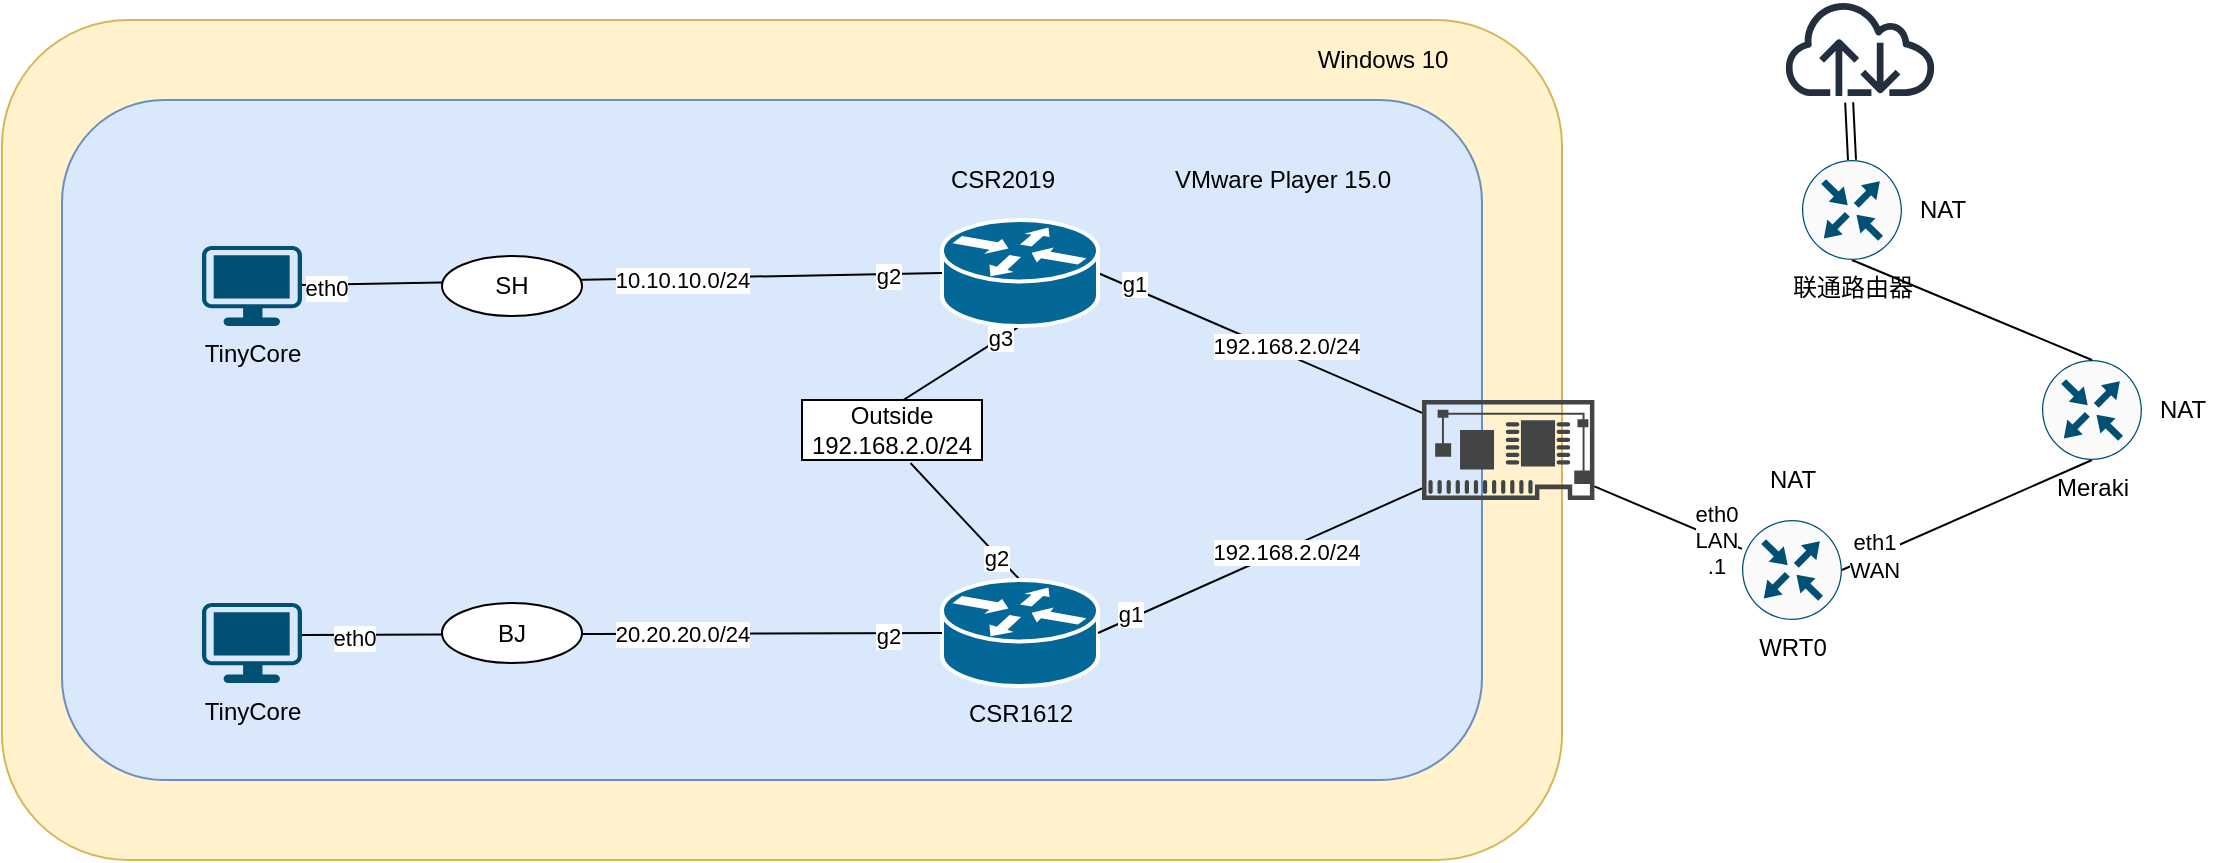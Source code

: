 <mxfile version="15.8.6" type="github">
  <diagram id="9yIABQzzSW3EPo3nlpqk" name="第 1 页">
    <mxGraphModel dx="1278" dy="556" grid="1" gridSize="10" guides="1" tooltips="1" connect="1" arrows="1" fold="1" page="1" pageScale="1" pageWidth="1169" pageHeight="827" math="0" shadow="0">
      <root>
        <mxCell id="0" />
        <mxCell id="1" parent="0" />
        <mxCell id="Ok2JGVrmFW1sOmzhVr70-58" value="" style="rounded=1;whiteSpace=wrap;html=1;fillColor=#fff2cc;strokeColor=#d6b656;" vertex="1" parent="1">
          <mxGeometry x="20" y="40" width="780" height="420" as="geometry" />
        </mxCell>
        <mxCell id="Ok2JGVrmFW1sOmzhVr70-55" value="" style="rounded=1;whiteSpace=wrap;html=1;fillColor=#dae8fc;strokeColor=#6c8ebf;" vertex="1" parent="1">
          <mxGeometry x="50" y="80" width="710" height="340" as="geometry" />
        </mxCell>
        <mxCell id="Ok2JGVrmFW1sOmzhVr70-4" style="edgeStyle=none;rounded=0;orthogonalLoop=1;jettySize=auto;html=1;exitX=1;exitY=0.5;exitDx=0;exitDy=0;exitPerimeter=0;endArrow=none;endFill=0;" edge="1" parent="1" source="Ok2JGVrmFW1sOmzhVr70-1" target="Ok2JGVrmFW1sOmzhVr70-38">
          <mxGeometry relative="1" as="geometry">
            <mxPoint x="740" y="245" as="targetPoint" />
          </mxGeometry>
        </mxCell>
        <mxCell id="Ok2JGVrmFW1sOmzhVr70-6" value="g1" style="edgeLabel;html=1;align=center;verticalAlign=middle;resizable=0;points=[];" vertex="1" connectable="0" parent="Ok2JGVrmFW1sOmzhVr70-4">
          <mxGeometry x="-0.789" y="2" relative="1" as="geometry">
            <mxPoint as="offset" />
          </mxGeometry>
        </mxCell>
        <mxCell id="Ok2JGVrmFW1sOmzhVr70-7" value="192.168.2.0/24" style="edgeLabel;html=1;align=center;verticalAlign=middle;resizable=0;points=[];" vertex="1" connectable="0" parent="Ok2JGVrmFW1sOmzhVr70-4">
          <mxGeometry x="0.74" relative="1" as="geometry">
            <mxPoint x="-47" y="-25" as="offset" />
          </mxGeometry>
        </mxCell>
        <mxCell id="Ok2JGVrmFW1sOmzhVr70-12" style="rounded=0;orthogonalLoop=1;jettySize=auto;html=1;exitX=0.5;exitY=1;exitDx=0;exitDy=0;exitPerimeter=0;entryX=0.563;entryY=0;entryDx=0;entryDy=0;entryPerimeter=0;endArrow=none;endFill=0;" edge="1" parent="1" source="Ok2JGVrmFW1sOmzhVr70-1" target="Ok2JGVrmFW1sOmzhVr70-11">
          <mxGeometry relative="1" as="geometry" />
        </mxCell>
        <mxCell id="Ok2JGVrmFW1sOmzhVr70-16" value="g3" style="edgeLabel;html=1;align=center;verticalAlign=middle;resizable=0;points=[];" vertex="1" connectable="0" parent="Ok2JGVrmFW1sOmzhVr70-12">
          <mxGeometry x="-0.671" y="-1" relative="1" as="geometry">
            <mxPoint as="offset" />
          </mxGeometry>
        </mxCell>
        <mxCell id="Ok2JGVrmFW1sOmzhVr70-1" value="" style="shape=mxgraph.cisco.routers.router;sketch=0;html=1;pointerEvents=1;dashed=0;fillColor=#036897;strokeColor=#ffffff;strokeWidth=2;verticalLabelPosition=bottom;verticalAlign=top;align=center;outlineConnect=0;" vertex="1" parent="1">
          <mxGeometry x="490" y="140" width="78" height="53" as="geometry" />
        </mxCell>
        <mxCell id="Ok2JGVrmFW1sOmzhVr70-13" style="edgeStyle=none;rounded=0;orthogonalLoop=1;jettySize=auto;html=1;exitX=0.5;exitY=0;exitDx=0;exitDy=0;exitPerimeter=0;entryX=0.603;entryY=1.053;entryDx=0;entryDy=0;entryPerimeter=0;endArrow=none;endFill=0;" edge="1" parent="1" source="Ok2JGVrmFW1sOmzhVr70-2" target="Ok2JGVrmFW1sOmzhVr70-11">
          <mxGeometry relative="1" as="geometry" />
        </mxCell>
        <mxCell id="Ok2JGVrmFW1sOmzhVr70-15" value="g2" style="edgeLabel;html=1;align=center;verticalAlign=middle;resizable=0;points=[];" vertex="1" connectable="0" parent="Ok2JGVrmFW1sOmzhVr70-13">
          <mxGeometry x="-0.58" y="1" relative="1" as="geometry">
            <mxPoint as="offset" />
          </mxGeometry>
        </mxCell>
        <mxCell id="Ok2JGVrmFW1sOmzhVr70-2" value="CSR1612" style="shape=mxgraph.cisco.routers.router;sketch=0;html=1;pointerEvents=1;dashed=0;fillColor=#036897;strokeColor=#ffffff;strokeWidth=2;verticalLabelPosition=bottom;verticalAlign=top;align=center;outlineConnect=0;" vertex="1" parent="1">
          <mxGeometry x="490" y="320" width="78" height="53" as="geometry" />
        </mxCell>
        <mxCell id="Ok2JGVrmFW1sOmzhVr70-8" style="edgeStyle=none;rounded=0;orthogonalLoop=1;jettySize=auto;html=1;exitX=1;exitY=0.5;exitDx=0;exitDy=0;exitPerimeter=0;endArrow=none;endFill=0;" edge="1" parent="1" source="Ok2JGVrmFW1sOmzhVr70-2" target="Ok2JGVrmFW1sOmzhVr70-38">
          <mxGeometry relative="1" as="geometry">
            <mxPoint x="578" y="176.5" as="sourcePoint" />
            <mxPoint x="740" y="268.037" as="targetPoint" />
          </mxGeometry>
        </mxCell>
        <mxCell id="Ok2JGVrmFW1sOmzhVr70-9" value="g1" style="edgeLabel;html=1;align=center;verticalAlign=middle;resizable=0;points=[];" vertex="1" connectable="0" parent="Ok2JGVrmFW1sOmzhVr70-8">
          <mxGeometry x="-0.789" y="2" relative="1" as="geometry">
            <mxPoint as="offset" />
          </mxGeometry>
        </mxCell>
        <mxCell id="Ok2JGVrmFW1sOmzhVr70-10" value="192.168.2.0/24" style="edgeLabel;html=1;align=center;verticalAlign=middle;resizable=0;points=[];" vertex="1" connectable="0" parent="Ok2JGVrmFW1sOmzhVr70-8">
          <mxGeometry x="0.74" relative="1" as="geometry">
            <mxPoint x="-47" y="22" as="offset" />
          </mxGeometry>
        </mxCell>
        <mxCell id="Ok2JGVrmFW1sOmzhVr70-11" value="Outside&lt;br&gt;192.168.2.0/24" style="rounded=0;whiteSpace=wrap;html=1;" vertex="1" parent="1">
          <mxGeometry x="420" y="230" width="90" height="30" as="geometry" />
        </mxCell>
        <mxCell id="Ok2JGVrmFW1sOmzhVr70-18" style="edgeStyle=none;rounded=0;orthogonalLoop=1;jettySize=auto;html=1;entryX=0;entryY=0.5;entryDx=0;entryDy=0;entryPerimeter=0;endArrow=none;endFill=0;" edge="1" parent="1" source="Ok2JGVrmFW1sOmzhVr70-17" target="Ok2JGVrmFW1sOmzhVr70-1">
          <mxGeometry relative="1" as="geometry" />
        </mxCell>
        <mxCell id="Ok2JGVrmFW1sOmzhVr70-19" value="g2" style="edgeLabel;html=1;align=center;verticalAlign=middle;resizable=0;points=[];" vertex="1" connectable="0" parent="Ok2JGVrmFW1sOmzhVr70-18">
          <mxGeometry x="0.828" y="-1" relative="1" as="geometry">
            <mxPoint as="offset" />
          </mxGeometry>
        </mxCell>
        <mxCell id="Ok2JGVrmFW1sOmzhVr70-20" value="10.10.10.0/24" style="edgeLabel;html=1;align=center;verticalAlign=middle;resizable=0;points=[];" vertex="1" connectable="0" parent="Ok2JGVrmFW1sOmzhVr70-18">
          <mxGeometry x="-0.112" relative="1" as="geometry">
            <mxPoint x="48" as="offset" />
          </mxGeometry>
        </mxCell>
        <mxCell id="Ok2JGVrmFW1sOmzhVr70-25" value="eth0" style="edgeLabel;html=1;align=center;verticalAlign=middle;resizable=0;points=[];" vertex="1" connectable="0" parent="Ok2JGVrmFW1sOmzhVr70-18">
          <mxGeometry x="-0.926" y="-1" relative="1" as="geometry">
            <mxPoint as="offset" />
          </mxGeometry>
        </mxCell>
        <mxCell id="Ok2JGVrmFW1sOmzhVr70-17" value="TinyCore" style="points=[[0.03,0.03,0],[0.5,0,0],[0.97,0.03,0],[1,0.4,0],[0.97,0.745,0],[0.5,1,0],[0.03,0.745,0],[0,0.4,0]];verticalLabelPosition=bottom;sketch=0;html=1;verticalAlign=top;aspect=fixed;align=center;pointerEvents=1;shape=mxgraph.cisco19.workstation;fillColor=#005073;strokeColor=none;" vertex="1" parent="1">
          <mxGeometry x="120" y="153" width="50" height="40" as="geometry" />
        </mxCell>
        <mxCell id="Ok2JGVrmFW1sOmzhVr70-21" value="SH" style="ellipse;whiteSpace=wrap;html=1;" vertex="1" parent="1">
          <mxGeometry x="240" y="158" width="70" height="30" as="geometry" />
        </mxCell>
        <mxCell id="Ok2JGVrmFW1sOmzhVr70-29" value="TinyCore" style="points=[[0.03,0.03,0],[0.5,0,0],[0.97,0.03,0],[1,0.4,0],[0.97,0.745,0],[0.5,1,0],[0.03,0.745,0],[0,0.4,0]];verticalLabelPosition=bottom;sketch=0;html=1;verticalAlign=top;aspect=fixed;align=center;pointerEvents=1;shape=mxgraph.cisco19.workstation;fillColor=#005073;strokeColor=none;" vertex="1" parent="1">
          <mxGeometry x="120" y="331.5" width="50" height="40" as="geometry" />
        </mxCell>
        <mxCell id="Ok2JGVrmFW1sOmzhVr70-31" style="edgeStyle=none;rounded=0;orthogonalLoop=1;jettySize=auto;html=1;entryX=0;entryY=0.5;entryDx=0;entryDy=0;entryPerimeter=0;endArrow=none;endFill=0;exitX=1;exitY=0.4;exitDx=0;exitDy=0;exitPerimeter=0;" edge="1" parent="1" source="Ok2JGVrmFW1sOmzhVr70-29" target="Ok2JGVrmFW1sOmzhVr70-2">
          <mxGeometry relative="1" as="geometry">
            <mxPoint x="153.52" y="349.519" as="sourcePoint" />
            <mxPoint x="473.52" y="343.49" as="targetPoint" />
          </mxGeometry>
        </mxCell>
        <mxCell id="Ok2JGVrmFW1sOmzhVr70-32" value="g2" style="edgeLabel;html=1;align=center;verticalAlign=middle;resizable=0;points=[];" vertex="1" connectable="0" parent="Ok2JGVrmFW1sOmzhVr70-31">
          <mxGeometry x="0.828" y="-1" relative="1" as="geometry">
            <mxPoint as="offset" />
          </mxGeometry>
        </mxCell>
        <mxCell id="Ok2JGVrmFW1sOmzhVr70-33" value="20.20.20.0/24" style="edgeLabel;html=1;align=center;verticalAlign=middle;resizable=0;points=[];" vertex="1" connectable="0" parent="Ok2JGVrmFW1sOmzhVr70-31">
          <mxGeometry x="-0.112" relative="1" as="geometry">
            <mxPoint x="48" as="offset" />
          </mxGeometry>
        </mxCell>
        <mxCell id="Ok2JGVrmFW1sOmzhVr70-34" value="eth0" style="edgeLabel;html=1;align=center;verticalAlign=middle;resizable=0;points=[];" vertex="1" connectable="0" parent="Ok2JGVrmFW1sOmzhVr70-31">
          <mxGeometry x="-0.926" y="-1" relative="1" as="geometry">
            <mxPoint x="14" as="offset" />
          </mxGeometry>
        </mxCell>
        <mxCell id="Ok2JGVrmFW1sOmzhVr70-30" value="BJ" style="ellipse;whiteSpace=wrap;html=1;" vertex="1" parent="1">
          <mxGeometry x="240" y="331.5" width="70" height="30" as="geometry" />
        </mxCell>
        <mxCell id="Ok2JGVrmFW1sOmzhVr70-37" value="CSR2019" style="text;html=1;resizable=0;autosize=1;align=center;verticalAlign=middle;points=[];fillColor=none;strokeColor=none;rounded=0;" vertex="1" parent="1">
          <mxGeometry x="485" y="110" width="70" height="20" as="geometry" />
        </mxCell>
        <mxCell id="Ok2JGVrmFW1sOmzhVr70-38" value="" style="sketch=0;pointerEvents=1;shadow=0;dashed=0;html=1;strokeColor=none;fillColor=#434445;aspect=fixed;labelPosition=center;verticalLabelPosition=bottom;verticalAlign=top;align=center;outlineConnect=0;shape=mxgraph.vvd.physical_network_adapter;" vertex="1" parent="1">
          <mxGeometry x="730" y="230" width="86.21" height="50" as="geometry" />
        </mxCell>
        <mxCell id="Ok2JGVrmFW1sOmzhVr70-48" style="edgeStyle=none;rounded=0;orthogonalLoop=1;jettySize=auto;html=1;exitX=0.5;exitY=1;exitDx=0;exitDy=0;exitPerimeter=0;entryX=1;entryY=0.5;entryDx=0;entryDy=0;entryPerimeter=0;endArrow=none;endFill=0;" edge="1" parent="1" source="Ok2JGVrmFW1sOmzhVr70-41" target="Ok2JGVrmFW1sOmzhVr70-47">
          <mxGeometry relative="1" as="geometry" />
        </mxCell>
        <mxCell id="Ok2JGVrmFW1sOmzhVr70-50" value="eth1&lt;br&gt;WAN" style="edgeLabel;html=1;align=center;verticalAlign=middle;resizable=0;points=[];" vertex="1" connectable="0" parent="Ok2JGVrmFW1sOmzhVr70-48">
          <mxGeometry x="0.783" y="-1" relative="1" as="geometry">
            <mxPoint x="2" as="offset" />
          </mxGeometry>
        </mxCell>
        <mxCell id="Ok2JGVrmFW1sOmzhVr70-41" value="Meraki" style="sketch=0;points=[[0.5,0,0],[1,0.5,0],[0.5,1,0],[0,0.5,0],[0.145,0.145,0],[0.856,0.145,0],[0.855,0.856,0],[0.145,0.855,0]];verticalLabelPosition=bottom;html=1;verticalAlign=top;aspect=fixed;align=center;pointerEvents=1;shape=mxgraph.cisco19.rect;prIcon=router;fillColor=#FAFAFA;strokeColor=#005073;" vertex="1" parent="1">
          <mxGeometry x="1040" y="210" width="50" height="50" as="geometry" />
        </mxCell>
        <mxCell id="Ok2JGVrmFW1sOmzhVr70-44" style="edgeStyle=none;shape=link;rounded=0;orthogonalLoop=1;jettySize=auto;html=1;exitX=0.5;exitY=0;exitDx=0;exitDy=0;exitPerimeter=0;entryX=0.427;entryY=1.067;entryDx=0;entryDy=0;entryPerimeter=0;endArrow=none;endFill=0;" edge="1" parent="1" source="Ok2JGVrmFW1sOmzhVr70-42" target="Ok2JGVrmFW1sOmzhVr70-43">
          <mxGeometry relative="1" as="geometry" />
        </mxCell>
        <mxCell id="Ok2JGVrmFW1sOmzhVr70-46" style="edgeStyle=none;rounded=0;orthogonalLoop=1;jettySize=auto;html=1;exitX=0.5;exitY=1;exitDx=0;exitDy=0;exitPerimeter=0;entryX=0.5;entryY=0;entryDx=0;entryDy=0;entryPerimeter=0;endArrow=none;endFill=0;" edge="1" parent="1" source="Ok2JGVrmFW1sOmzhVr70-42" target="Ok2JGVrmFW1sOmzhVr70-41">
          <mxGeometry relative="1" as="geometry" />
        </mxCell>
        <mxCell id="Ok2JGVrmFW1sOmzhVr70-42" value="联通路由器" style="sketch=0;points=[[0.5,0,0],[1,0.5,0],[0.5,1,0],[0,0.5,0],[0.145,0.145,0],[0.856,0.145,0],[0.855,0.856,0],[0.145,0.855,0]];verticalLabelPosition=bottom;html=1;verticalAlign=top;aspect=fixed;align=center;pointerEvents=1;shape=mxgraph.cisco19.rect;prIcon=router;fillColor=#FAFAFA;strokeColor=#005073;" vertex="1" parent="1">
          <mxGeometry x="920" y="110" width="50" height="50" as="geometry" />
        </mxCell>
        <mxCell id="Ok2JGVrmFW1sOmzhVr70-43" value="" style="sketch=0;outlineConnect=0;fontColor=#232F3E;gradientColor=none;fillColor=#232F3D;strokeColor=none;dashed=0;verticalLabelPosition=bottom;verticalAlign=top;align=center;html=1;fontSize=12;fontStyle=0;aspect=fixed;pointerEvents=1;shape=mxgraph.aws4.internet;" vertex="1" parent="1">
          <mxGeometry x="910" y="30" width="78" height="48" as="geometry" />
        </mxCell>
        <mxCell id="Ok2JGVrmFW1sOmzhVr70-49" style="edgeStyle=none;rounded=0;orthogonalLoop=1;jettySize=auto;html=1;endArrow=none;endFill=0;" edge="1" parent="1" source="Ok2JGVrmFW1sOmzhVr70-47" target="Ok2JGVrmFW1sOmzhVr70-38">
          <mxGeometry relative="1" as="geometry" />
        </mxCell>
        <mxCell id="Ok2JGVrmFW1sOmzhVr70-51" value="eth0&lt;br&gt;LAN&lt;br&gt;.1" style="edgeLabel;html=1;align=center;verticalAlign=middle;resizable=0;points=[];" vertex="1" connectable="0" parent="Ok2JGVrmFW1sOmzhVr70-49">
          <mxGeometry x="-0.632" y="1" relative="1" as="geometry">
            <mxPoint as="offset" />
          </mxGeometry>
        </mxCell>
        <mxCell id="Ok2JGVrmFW1sOmzhVr70-47" value="WRT0" style="sketch=0;points=[[0.5,0,0],[1,0.5,0],[0.5,1,0],[0,0.5,0],[0.145,0.145,0],[0.856,0.145,0],[0.855,0.856,0],[0.145,0.855,0]];verticalLabelPosition=bottom;html=1;verticalAlign=top;aspect=fixed;align=center;pointerEvents=1;shape=mxgraph.cisco19.rect;prIcon=router;fillColor=#FAFAFA;strokeColor=#005073;" vertex="1" parent="1">
          <mxGeometry x="890" y="290" width="50" height="50" as="geometry" />
        </mxCell>
        <mxCell id="Ok2JGVrmFW1sOmzhVr70-52" value="NAT" style="text;html=1;resizable=0;autosize=1;align=center;verticalAlign=middle;points=[];fillColor=none;strokeColor=none;rounded=0;" vertex="1" parent="1">
          <mxGeometry x="895" y="260" width="40" height="20" as="geometry" />
        </mxCell>
        <mxCell id="Ok2JGVrmFW1sOmzhVr70-53" value="NAT" style="text;html=1;resizable=0;autosize=1;align=center;verticalAlign=middle;points=[];fillColor=none;strokeColor=none;rounded=0;" vertex="1" parent="1">
          <mxGeometry x="1090" y="225" width="40" height="20" as="geometry" />
        </mxCell>
        <mxCell id="Ok2JGVrmFW1sOmzhVr70-54" value="NAT" style="text;html=1;resizable=0;autosize=1;align=center;verticalAlign=middle;points=[];fillColor=none;strokeColor=none;rounded=0;" vertex="1" parent="1">
          <mxGeometry x="970" y="125" width="40" height="20" as="geometry" />
        </mxCell>
        <mxCell id="Ok2JGVrmFW1sOmzhVr70-56" value="VMware Player 15.0" style="text;html=1;resizable=0;autosize=1;align=center;verticalAlign=middle;points=[];fillColor=none;strokeColor=none;rounded=0;" vertex="1" parent="1">
          <mxGeometry x="600" y="110" width="120" height="20" as="geometry" />
        </mxCell>
        <mxCell id="Ok2JGVrmFW1sOmzhVr70-59" value="Windows 10" style="text;html=1;resizable=0;autosize=1;align=center;verticalAlign=middle;points=[];fillColor=none;strokeColor=none;rounded=0;" vertex="1" parent="1">
          <mxGeometry x="670" y="50" width="80" height="20" as="geometry" />
        </mxCell>
      </root>
    </mxGraphModel>
  </diagram>
</mxfile>

